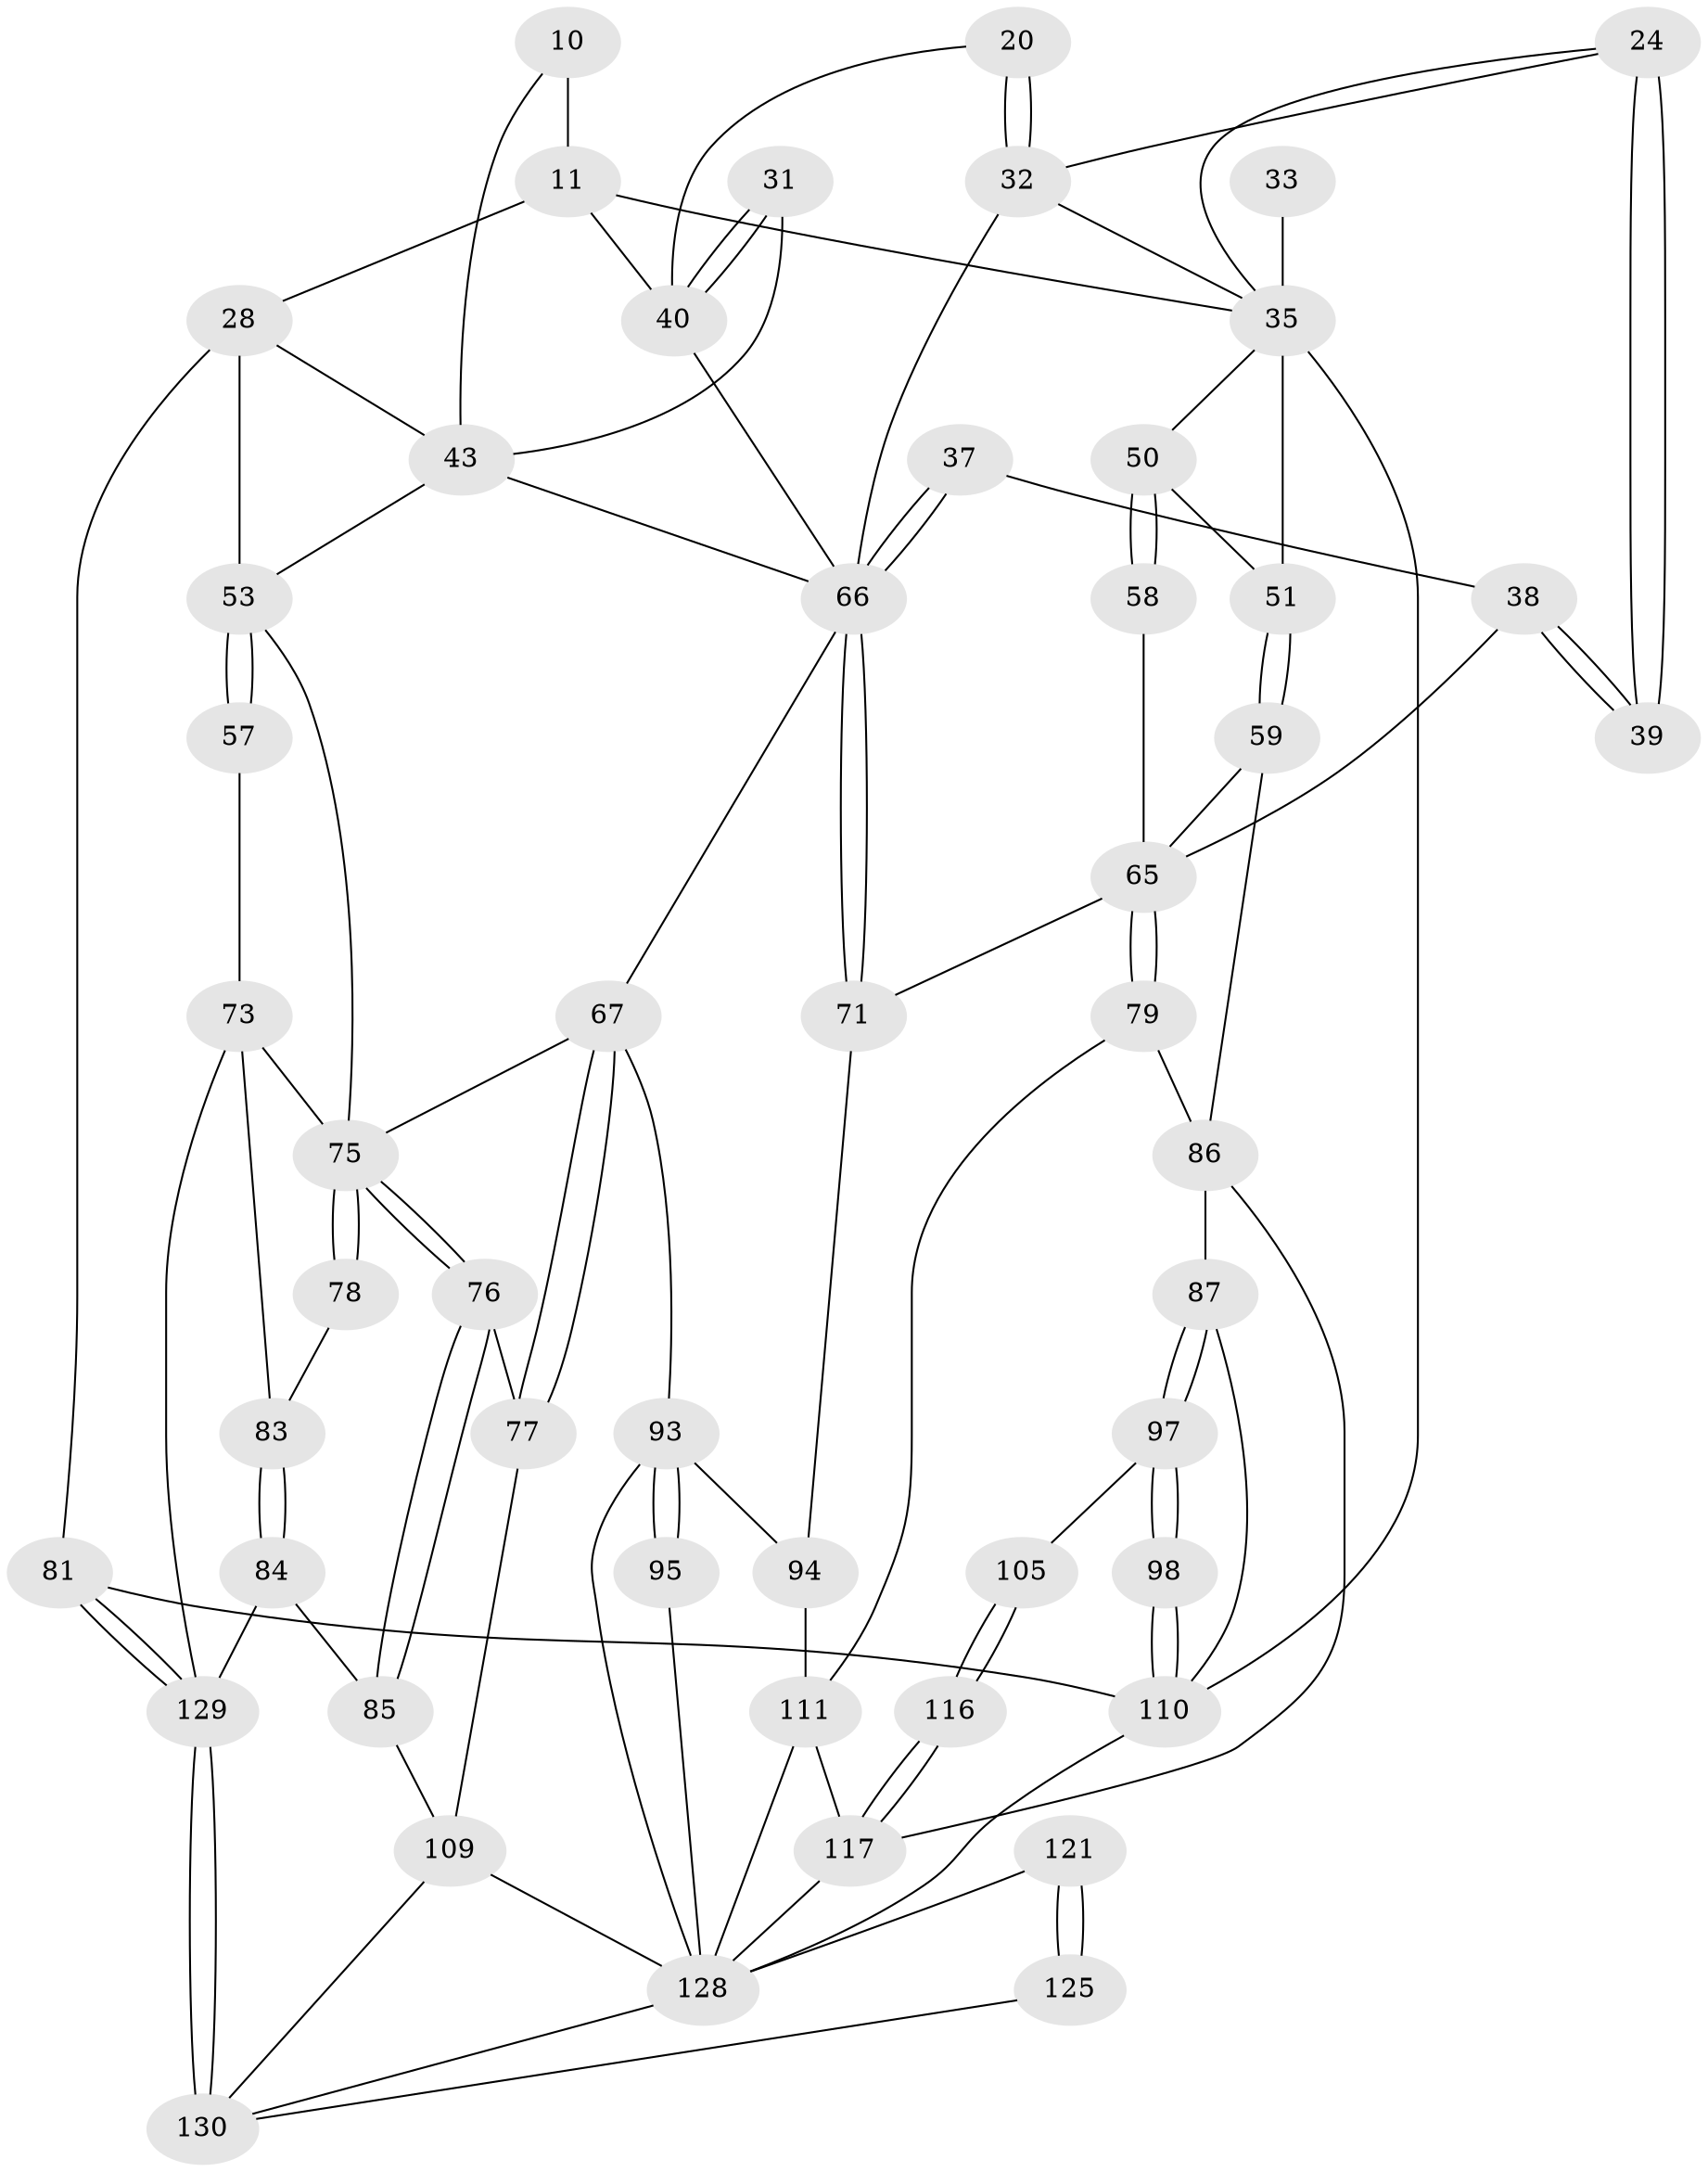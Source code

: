 // original degree distribution, {3: 0.023076923076923078, 6: 0.24615384615384617, 4: 0.24615384615384617, 5: 0.4846153846153846}
// Generated by graph-tools (version 1.1) at 2025/05/03/04/25 22:05:50]
// undirected, 52 vertices, 111 edges
graph export_dot {
graph [start="1"]
  node [color=gray90,style=filled];
  10 [pos="+0.732190764030386+0.08406712191777911"];
  11 [pos="+0.5963584577024379+0.11710430767554132",super="+7+9"];
  20 [pos="+0.5242696348593987+0.17210264735836497"];
  24 [pos="+0.23877822579057842+0.20137062393527194",super="+23"];
  28 [pos="+1+0.05405073787082367",super="+27+26"];
  31 [pos="+0.6773939861601318+0.24449574189493864"];
  32 [pos="+0.5040993337303918+0.1929010635632139",super="+22+21"];
  33 [pos="+0.12719273065641426+0.20686141173069594"];
  35 [pos="+0.16067953987184175+0.2264568219728554",super="+25+34"];
  37 [pos="+0.3881708860873107+0.35904418757512707"];
  38 [pos="+0.3805942559140839+0.3595084485812102"];
  39 [pos="+0.3727672665327428+0.33957099251325806"];
  40 [pos="+0.6431927605937008+0.35564675565553566",super="+19+18"];
  43 [pos="+0.7980332383651972+0.26490528147835746",super="+30"];
  50 [pos="+0.12818487658650307+0.3683627531642954",super="+46"];
  51 [pos="+0.05569492726254967+0.3638683064437509"];
  53 [pos="+0.8957294887545248+0.3805671207946998",super="+42+52"];
  57 [pos="+1+0.3396583779149639"];
  58 [pos="+0.1417760359487274+0.38636059723075916",super="+45"];
  59 [pos="+0.049103864026196646+0.47521802220792553"];
  65 [pos="+0.25857796462920885+0.5289758722289336",super="+64+63"];
  66 [pos="+0.49087465693575194+0.42117434664552855",super="+49+36"];
  67 [pos="+0.6729956869676172+0.5272503905882774",super="+56"];
  71 [pos="+0.5100147981919664+0.5083101815464346"];
  73 [pos="+1+0.5365059630204065",super="+72"];
  75 [pos="+0.8191265227773837+0.5898510280330066",super="+55+54+74"];
  76 [pos="+0.8088281510342223+0.6027364304361515"];
  77 [pos="+0.7930194206738119+0.6064612644615371"];
  78 [pos="+0.9137377288063492+0.5650476328298023"];
  79 [pos="+0.2604770399395684+0.5595881525066382"];
  81 [pos="+1+1",super="+2"];
  83 [pos="+0.9505906785310251+0.6027808420408127"];
  84 [pos="+0.9805981329829936+0.7479613775218684"];
  85 [pos="+0.9537843991710362+0.7459649951958331"];
  86 [pos="+0.15865137329131804+0.6407215474915913",super="+80+60"];
  87 [pos="+0.08548220458545355+0.6377589223977217",super="+61"];
  93 [pos="+0.5410673963353861+0.7263899340538013",super="+92"];
  94 [pos="+0.47105214490126823+0.7151533831450833",super="+88"];
  95 [pos="+0.5956685466398453+0.7652709251667377"];
  97 [pos="+0+0.794950261507216"];
  98 [pos="+0+0.8635193072289674"];
  105 [pos="+0.06510544150312206+0.8056484225917727"];
  109 [pos="+0.8341300258313881+0.8235734687731453",super="+99+90"];
  110 [pos="+0+1",super="+3+62"];
  111 [pos="+0.37481187562303+0.8408910728824746",super="+103+100+89"];
  116 [pos="+0.15694020004204176+0.896643369739924",super="+114+104"];
  117 [pos="+0.22586253162069334+1",super="+112+113+102"];
  121 [pos="+0.5274445594830296+0.9268309373759127",super="+120"];
  125 [pos="+0.7198490007557278+0.9078336227470194"];
  128 [pos="+0.5579020934950826+1",super="+122+115+127+108+107"];
  129 [pos="+0.8499346451562004+1",super="+126+118+82"];
  130 [pos="+0.7287316952555034+1",super="+124+123"];
  10 -- 11 [weight=2];
  10 -- 43;
  11 -- 40;
  11 -- 28;
  11 -- 35;
  20 -- 32 [weight=2];
  20 -- 32;
  20 -- 40;
  24 -- 39 [weight=2];
  24 -- 39;
  24 -- 32;
  24 -- 35;
  28 -- 81 [weight=2];
  28 -- 53 [weight=2];
  28 -- 43;
  31 -- 40 [weight=2];
  31 -- 40;
  31 -- 43;
  32 -- 66;
  32 -- 35;
  33 -- 35 [weight=3];
  35 -- 50;
  35 -- 110 [weight=2];
  35 -- 51;
  37 -- 38;
  37 -- 66 [weight=2];
  37 -- 66;
  38 -- 39;
  38 -- 39;
  38 -- 65;
  40 -- 66;
  43 -- 53;
  43 -- 66;
  50 -- 51;
  50 -- 58 [weight=2];
  50 -- 58;
  51 -- 59;
  51 -- 59;
  53 -- 57 [weight=2];
  53 -- 57;
  53 -- 75;
  57 -- 73;
  58 -- 65 [weight=2];
  59 -- 65;
  59 -- 86;
  65 -- 79;
  65 -- 79;
  65 -- 71;
  66 -- 71;
  66 -- 71;
  66 -- 67;
  67 -- 77;
  67 -- 77;
  67 -- 93;
  67 -- 75;
  71 -- 94;
  73 -- 83;
  73 -- 75;
  73 -- 129;
  75 -- 76;
  75 -- 76;
  75 -- 78 [weight=2];
  75 -- 78;
  76 -- 77;
  76 -- 85;
  76 -- 85;
  77 -- 109;
  78 -- 83;
  79 -- 111;
  79 -- 86;
  81 -- 129 [weight=2];
  81 -- 129;
  81 -- 110 [weight=2];
  83 -- 84;
  83 -- 84;
  84 -- 85;
  84 -- 129;
  85 -- 109;
  86 -- 87 [weight=2];
  86 -- 117;
  87 -- 97;
  87 -- 97;
  87 -- 110;
  93 -- 94 [weight=2];
  93 -- 95 [weight=2];
  93 -- 95;
  93 -- 128;
  94 -- 111 [weight=2];
  95 -- 128;
  97 -- 98;
  97 -- 98;
  97 -- 105;
  98 -- 110 [weight=2];
  98 -- 110;
  105 -- 116 [weight=2];
  105 -- 116;
  109 -- 130;
  109 -- 128 [weight=2];
  110 -- 128;
  111 -- 117 [weight=2];
  111 -- 128;
  116 -- 117 [weight=3];
  116 -- 117;
  117 -- 128;
  121 -- 125 [weight=2];
  121 -- 125;
  121 -- 128 [weight=2];
  125 -- 130;
  128 -- 130;
  129 -- 130 [weight=3];
  129 -- 130;
}
